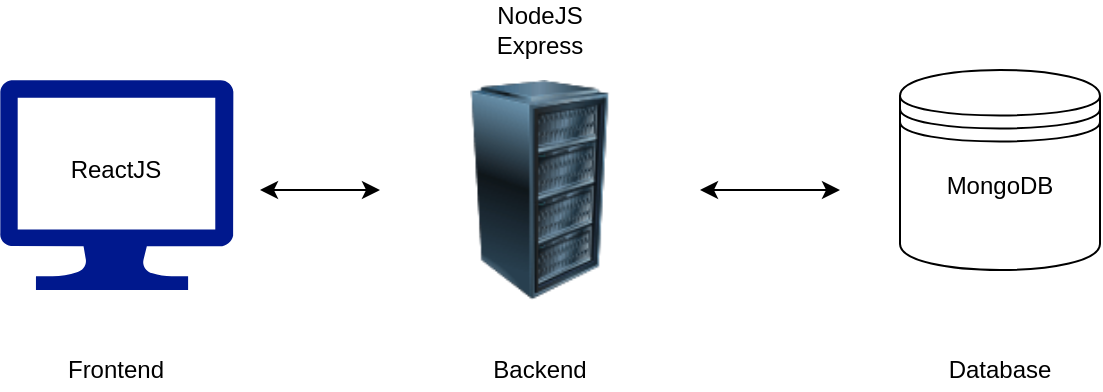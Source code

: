 <mxfile version="14.4.6" type="github">
  <diagram id="G51yq77fBeGaa_wuYlvk" name="Page-1">
    <mxGraphModel dx="1422" dy="800" grid="1" gridSize="10" guides="1" tooltips="1" connect="1" arrows="1" fold="1" page="1" pageScale="1" pageWidth="850" pageHeight="1100" math="0" shadow="0">
      <root>
        <mxCell id="0" />
        <mxCell id="1" parent="0" />
        <mxCell id="G3TwokHNa08a8Cz9YjGj-3" value="" style="shape=datastore;whiteSpace=wrap;html=1;" vertex="1" parent="1">
          <mxGeometry x="630" y="220" width="100" height="100" as="geometry" />
        </mxCell>
        <mxCell id="G3TwokHNa08a8Cz9YjGj-1" value="" style="image;html=1;image=img/lib/clip_art/computers/Server_Rack_128x128.png;fontFamily=Helvetica;fontSize=12;fontColor=#000000;align=center;strokeColor=#000000;fillColor=#ffffff;" vertex="1" parent="1">
          <mxGeometry x="370" y="225" width="160" height="110" as="geometry" />
        </mxCell>
        <mxCell id="G3TwokHNa08a8Cz9YjGj-2" value="MongoDB" style="text;html=1;strokeColor=none;fillColor=none;align=center;verticalAlign=middle;whiteSpace=wrap;rounded=0;" vertex="1" parent="1">
          <mxGeometry x="660" y="267.5" width="40" height="20" as="geometry" />
        </mxCell>
        <mxCell id="G3TwokHNa08a8Cz9YjGj-4" value="NodeJS&lt;br&gt;Express" style="text;html=1;strokeColor=none;fillColor=none;align=center;verticalAlign=middle;whiteSpace=wrap;rounded=0;" vertex="1" parent="1">
          <mxGeometry x="430" y="190" width="40" height="20" as="geometry" />
        </mxCell>
        <mxCell id="G3TwokHNa08a8Cz9YjGj-6" value="" style="aspect=fixed;pointerEvents=1;shadow=0;dashed=0;html=1;strokeColor=none;labelPosition=center;verticalLabelPosition=bottom;verticalAlign=top;align=center;fillColor=#00188D;shape=mxgraph.azure.computer" vertex="1" parent="1">
          <mxGeometry x="180" y="225" width="116.67" height="105" as="geometry" />
        </mxCell>
        <mxCell id="G3TwokHNa08a8Cz9YjGj-7" value="ReactJS" style="text;html=1;strokeColor=none;fillColor=none;align=center;verticalAlign=middle;whiteSpace=wrap;rounded=0;" vertex="1" parent="1">
          <mxGeometry x="218" y="260" width="40" height="20" as="geometry" />
        </mxCell>
        <mxCell id="G3TwokHNa08a8Cz9YjGj-9" value="Frontend" style="text;html=1;strokeColor=none;fillColor=none;align=center;verticalAlign=middle;whiteSpace=wrap;rounded=0;" vertex="1" parent="1">
          <mxGeometry x="218" y="360" width="40" height="20" as="geometry" />
        </mxCell>
        <mxCell id="G3TwokHNa08a8Cz9YjGj-10" value="Backend" style="text;html=1;strokeColor=none;fillColor=none;align=center;verticalAlign=middle;whiteSpace=wrap;rounded=0;" vertex="1" parent="1">
          <mxGeometry x="430" y="360" width="40" height="20" as="geometry" />
        </mxCell>
        <mxCell id="G3TwokHNa08a8Cz9YjGj-11" value="Database" style="text;html=1;strokeColor=none;fillColor=none;align=center;verticalAlign=middle;whiteSpace=wrap;rounded=0;" vertex="1" parent="1">
          <mxGeometry x="660" y="360" width="40" height="20" as="geometry" />
        </mxCell>
        <mxCell id="G3TwokHNa08a8Cz9YjGj-12" value="" style="endArrow=classic;startArrow=classic;html=1;" edge="1" parent="1" target="G3TwokHNa08a8Cz9YjGj-1">
          <mxGeometry width="50" height="50" relative="1" as="geometry">
            <mxPoint x="310" y="280" as="sourcePoint" />
            <mxPoint x="450" y="380" as="targetPoint" />
          </mxGeometry>
        </mxCell>
        <mxCell id="G3TwokHNa08a8Cz9YjGj-13" value="" style="endArrow=classic;startArrow=classic;html=1;" edge="1" parent="1" source="G3TwokHNa08a8Cz9YjGj-1">
          <mxGeometry width="50" height="50" relative="1" as="geometry">
            <mxPoint x="520" y="310" as="sourcePoint" />
            <mxPoint x="600" y="280" as="targetPoint" />
          </mxGeometry>
        </mxCell>
      </root>
    </mxGraphModel>
  </diagram>
</mxfile>
